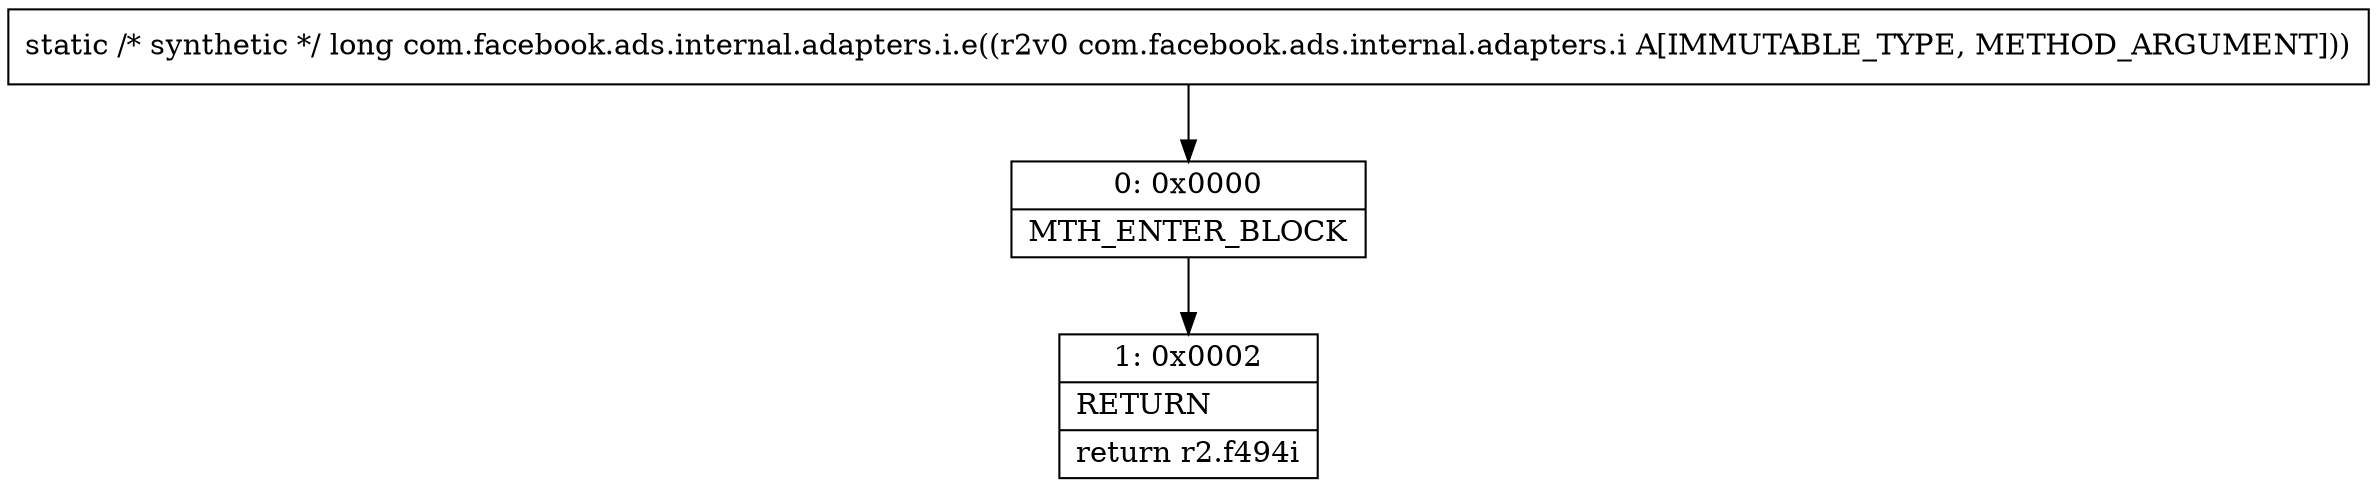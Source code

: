 digraph "CFG forcom.facebook.ads.internal.adapters.i.e(Lcom\/facebook\/ads\/internal\/adapters\/i;)J" {
Node_0 [shape=record,label="{0\:\ 0x0000|MTH_ENTER_BLOCK\l}"];
Node_1 [shape=record,label="{1\:\ 0x0002|RETURN\l|return r2.f494i\l}"];
MethodNode[shape=record,label="{static \/* synthetic *\/ long com.facebook.ads.internal.adapters.i.e((r2v0 com.facebook.ads.internal.adapters.i A[IMMUTABLE_TYPE, METHOD_ARGUMENT])) }"];
MethodNode -> Node_0;
Node_0 -> Node_1;
}

